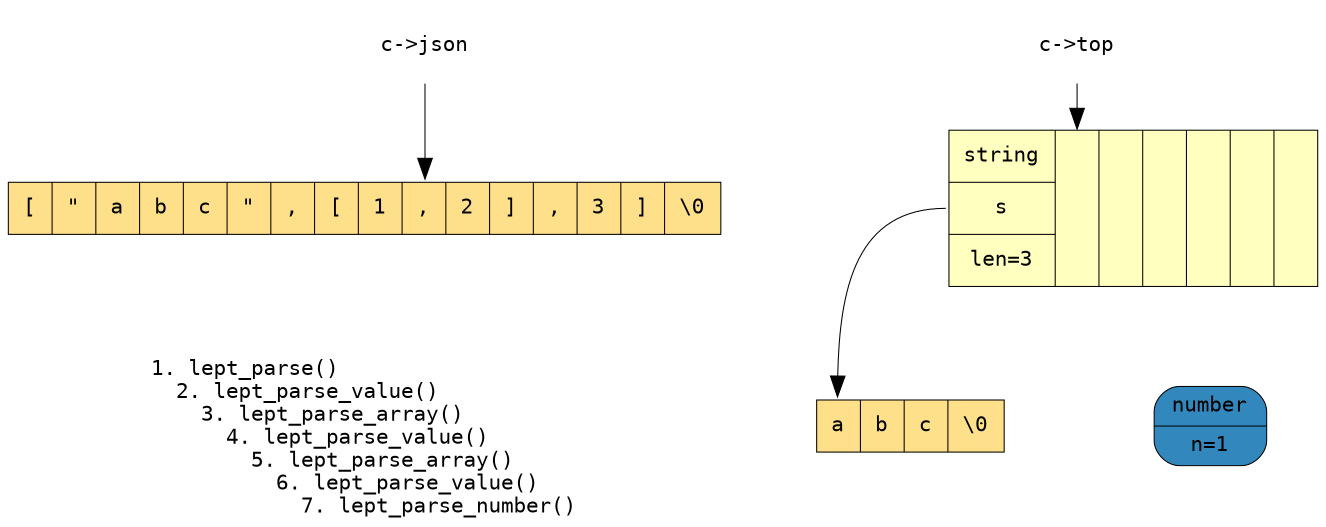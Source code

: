 digraph {
    rankdir=TB
    compound=true
    fontname="Inconsolata, Consolas"
    fontsize=10
    margin="0,0"
    ranksep=0.3
    nodesep=1
    penwidth=0.5
    
    node [fontname="Inconsolata, Consolas", fontsize=10, penwidth=0.5, colorscheme=spectral7]
    edge [fontname="Inconsolata, Consolas", fontsize=10, penwidth=0.5]

    {
        node [shape=record, style=filled, margin=0.1, height=0.3]
        json [fillcolor=3, label="[|\"|a|b|c|\"|,|[|1|<j>,|2|]|,|3|]|\\0"]
        stack [fillcolor=4, label="{string|<s>s|len=3}|<t> | | | | |"]
        abc [fillcolor=3, label="<h>a|b|c|\\0"]
    }
    {
        node [shape=plaintext, margin=0]

        cjson [label="c->json"]
        ctop [label="c->top"]
        desc [style=solid,label="\l1. lept_parse()\l  2. lept_parse_value()\l    3. lept_parse_array()\l      4. lept_parse_value()\l        5. lept_parse_array()\l          6. lept_parse_value()\l            7. lept_parse_number()"]
    }

    {
        node [shape=Mrecord,style=filled]

        n1 [fillcolor=7,label="{number|n=1}"]
    }

    cjson -> json:j
    ctop -> stack:t
    json -> desc [style=invis]
    stack:s -> abc:h
    stack -> n1 [style=invis]
 }